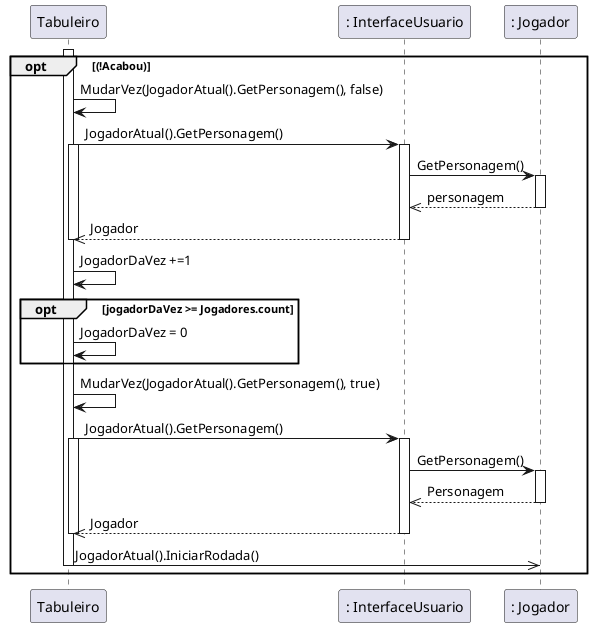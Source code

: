 @startuml
opt (!Acabou)
Activate Tabuleiro
": Tabuleiro" as  Tabuleiro->": Tabuleiro" as  Tabuleiro : MudarVez(JogadorAtual().GetPersonagem(), false)
Tabuleiro -> ": InterfaceUsuario" as GUI : JogadorAtual().GetPersonagem()
    activate Tabuleiro
    activate GUI
    GUI -> ": Jogador" as Jogador : GetPersonagem()
    activate Jogador
    GUI <<-- Jogador : personagem
    deactivate Jogador
    Tabuleiro <<-- GUI : Jogador
    deactivate GUI
    deactivate Tabuleiro
Tabuleiro -> Tabuleiro : JogadorDaVez +=1
    opt jogadorDaVez >= Jogadores.count
        Tabuleiro -> Tabuleiro : JogadorDaVez = 0
    end
Tabuleiro -> Tabuleiro : MudarVez(JogadorAtual().GetPersonagem(), true)
    Tabuleiro -> GUI : JogadorAtual().GetPersonagem()
    activate Tabuleiro
    activate GUI
    GUI -> ": Jogador" as Jogador : GetPersonagem()
    activate Jogador
    GUI <<-- Jogador : Personagem
    deactivate Jogador
    Tabuleiro <<-- GUI : Jogador
    deactivate GUI
    deactivate Tabuleiro
Tabuleiro ->> Jogador : JogadorAtual().IniciarRodada()
deactivate Tabuleiro
end
@enduml